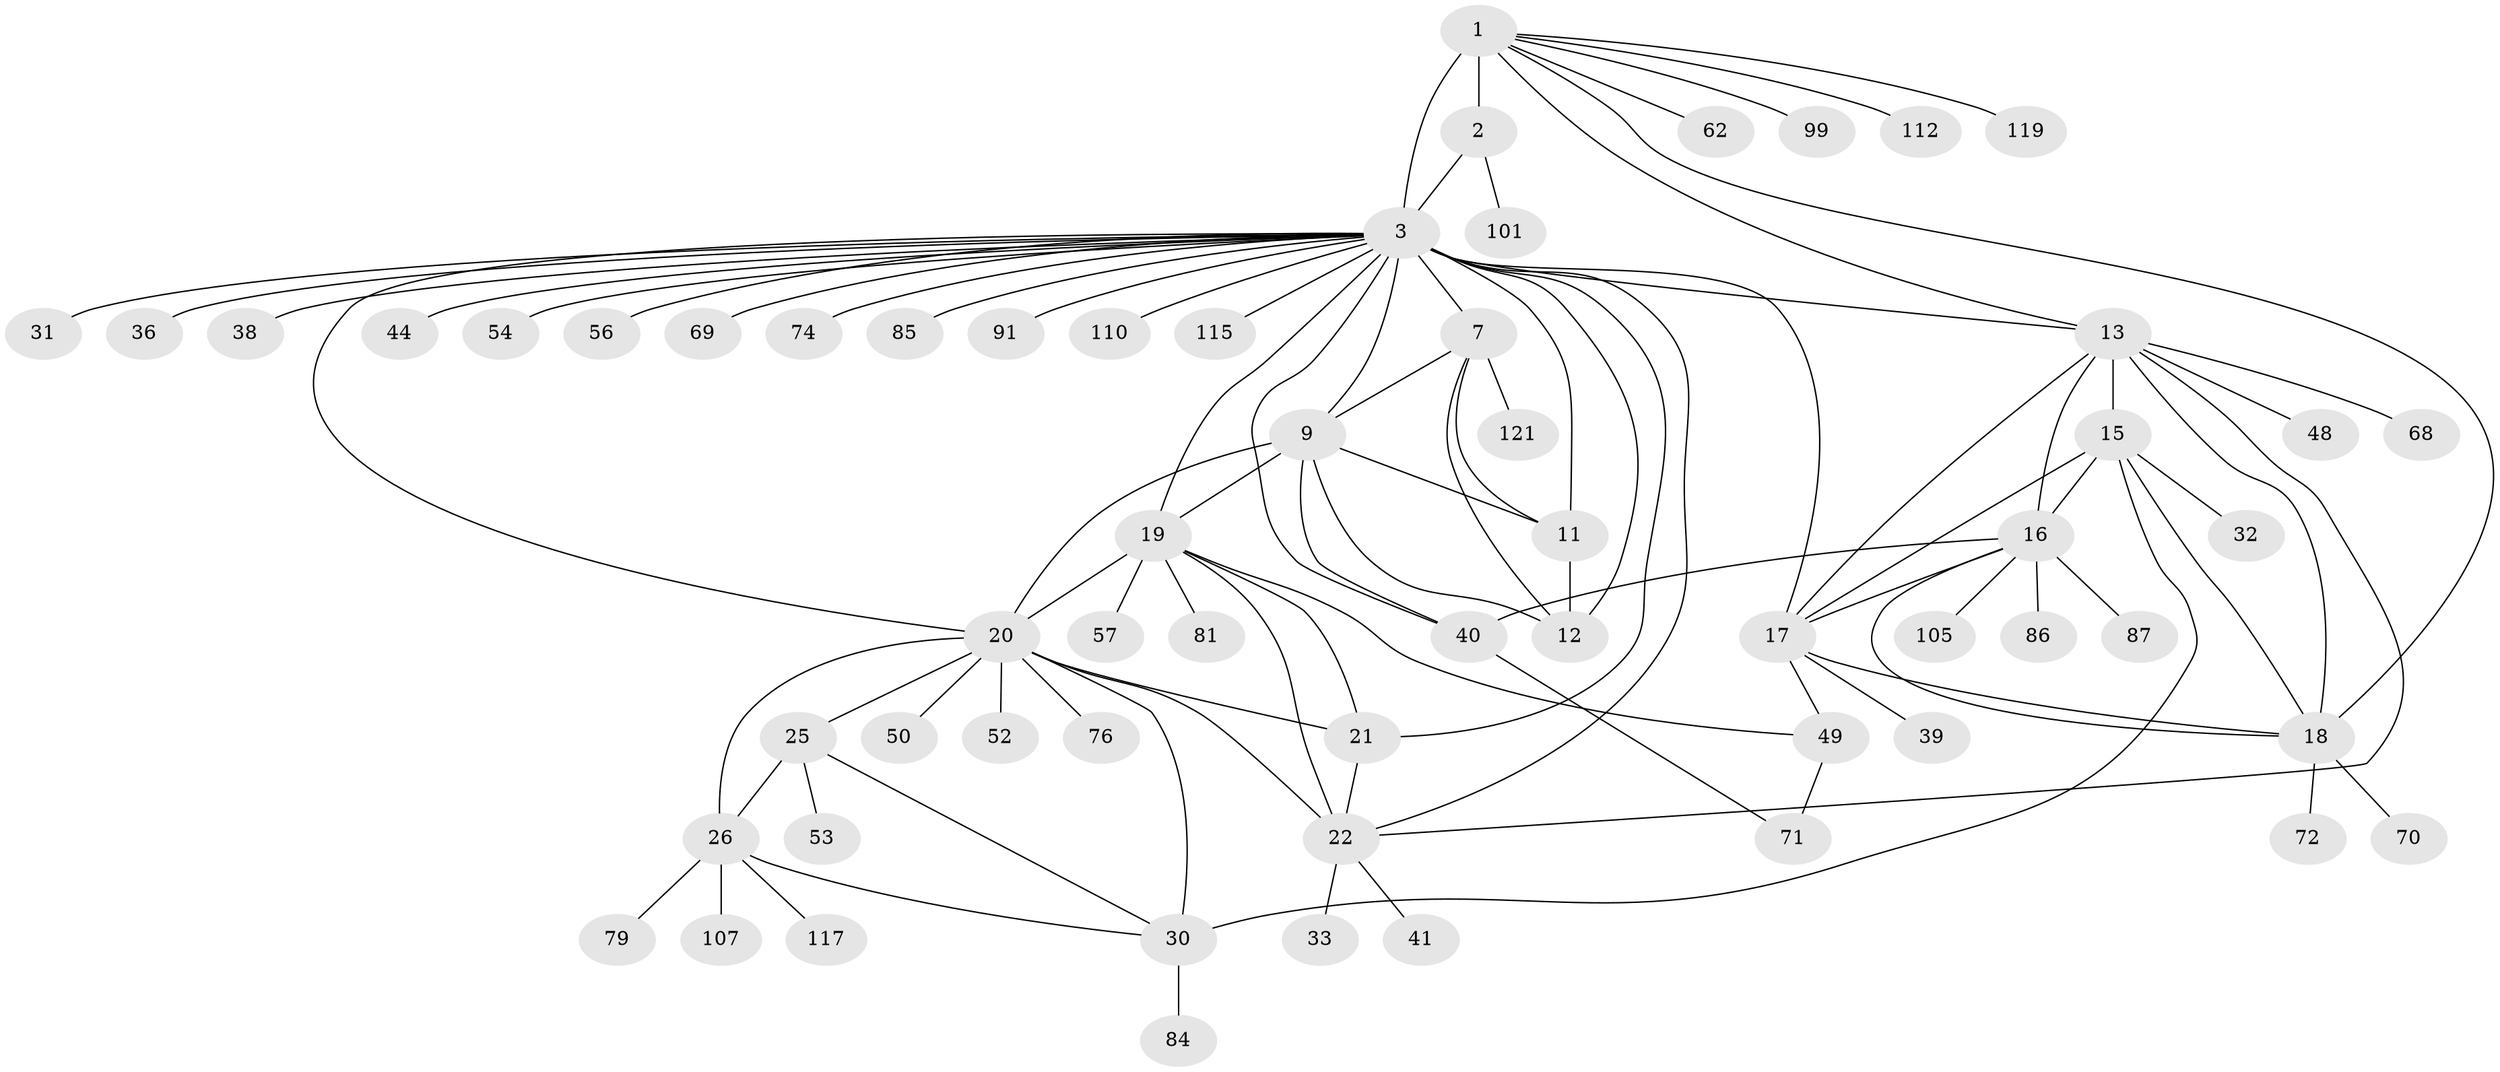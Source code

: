 // original degree distribution, {11: 0.04065040650406504, 7: 0.032520325203252036, 8: 0.04878048780487805, 14: 0.008130081300813009, 5: 0.024390243902439025, 6: 0.04878048780487805, 9: 0.04065040650406504, 10: 0.008130081300813009, 2: 0.0975609756097561, 3: 0.056910569105691054, 1: 0.5853658536585366, 4: 0.008130081300813009}
// Generated by graph-tools (version 1.1) at 2025/15/03/09/25 04:15:54]
// undirected, 61 vertices, 93 edges
graph export_dot {
graph [start="1"]
  node [color=gray90,style=filled];
  1 [super="+6"];
  2 [super="+34"];
  3 [super="+8+4+106"];
  7;
  9 [super="+66"];
  11 [super="+78"];
  12;
  13 [super="+97+46+14+51"];
  15;
  16;
  17;
  18 [super="+43+94+55"];
  19;
  20 [super="+27"];
  21 [super="+42+96"];
  22 [super="+24+35+109+80"];
  25;
  26;
  30;
  31 [super="+104"];
  32 [super="+83+116"];
  33 [super="+65"];
  36 [super="+37+63"];
  38;
  39;
  40 [super="+73+45"];
  41 [super="+95"];
  44;
  48;
  49;
  50;
  52;
  53;
  54;
  56;
  57;
  62;
  68;
  69;
  70;
  71;
  72;
  74;
  76 [super="+114"];
  79;
  81;
  84;
  85 [super="+92"];
  86;
  87;
  91;
  99;
  101;
  105;
  107;
  110;
  112;
  115;
  117;
  119;
  121;
  1 -- 2 [weight=2];
  1 -- 3 [weight=6];
  1 -- 18;
  1 -- 62;
  1 -- 99;
  1 -- 112;
  1 -- 119;
  1 -- 13;
  2 -- 3 [weight=3];
  2 -- 101;
  3 -- 110;
  3 -- 36;
  3 -- 69;
  3 -- 7 [weight=2];
  3 -- 9 [weight=2];
  3 -- 11 [weight=2];
  3 -- 12 [weight=2];
  3 -- 17;
  3 -- 115;
  3 -- 85;
  3 -- 56;
  3 -- 74;
  3 -- 13;
  3 -- 19;
  3 -- 20 [weight=2];
  3 -- 21;
  3 -- 22 [weight=2];
  3 -- 91;
  3 -- 31;
  3 -- 38;
  3 -- 40 [weight=2];
  3 -- 44;
  3 -- 54;
  7 -- 9;
  7 -- 11;
  7 -- 12;
  7 -- 121;
  9 -- 11;
  9 -- 12;
  9 -- 19;
  9 -- 40;
  9 -- 20;
  11 -- 12;
  13 -- 15 [weight=2];
  13 -- 16 [weight=2];
  13 -- 17 [weight=2];
  13 -- 18 [weight=2];
  13 -- 22;
  13 -- 48;
  13 -- 68;
  15 -- 16;
  15 -- 17;
  15 -- 18;
  15 -- 30;
  15 -- 32;
  16 -- 17;
  16 -- 18;
  16 -- 40;
  16 -- 86;
  16 -- 87;
  16 -- 105;
  17 -- 18;
  17 -- 39;
  17 -- 49;
  18 -- 70;
  18 -- 72;
  19 -- 20;
  19 -- 21;
  19 -- 22 [weight=2];
  19 -- 49;
  19 -- 57;
  19 -- 81;
  20 -- 21;
  20 -- 22 [weight=3];
  20 -- 76;
  20 -- 50;
  20 -- 52;
  20 -- 25 [weight=3];
  20 -- 26 [weight=3];
  20 -- 30 [weight=3];
  21 -- 22 [weight=2];
  22 -- 33;
  22 -- 41;
  25 -- 26;
  25 -- 30;
  25 -- 53;
  26 -- 30;
  26 -- 79;
  26 -- 107;
  26 -- 117;
  30 -- 84;
  40 -- 71;
  49 -- 71;
}
